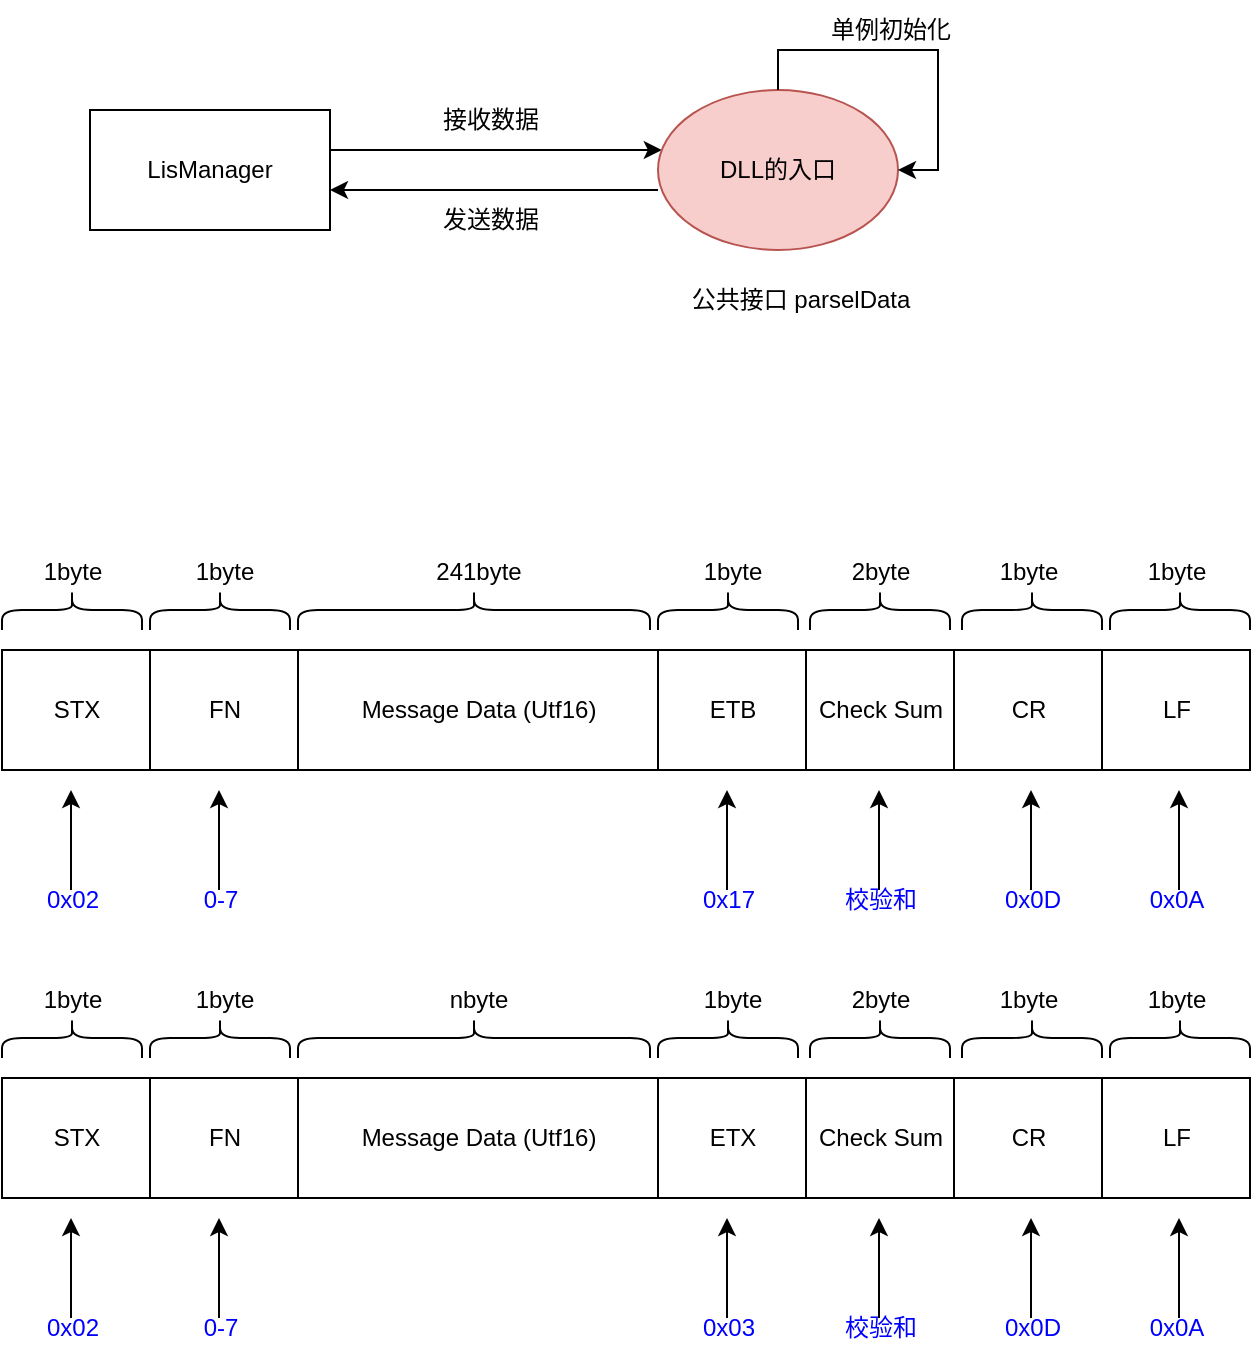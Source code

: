 <mxfile version="20.5.3" type="github">
  <diagram id="OCvcjde6ZyOZ5i01Aby1" name="第 1 页">
    <mxGraphModel dx="753" dy="398" grid="1" gridSize="10" guides="1" tooltips="1" connect="1" arrows="1" fold="1" page="1" pageScale="1" pageWidth="827" pageHeight="1169" math="0" shadow="0">
      <root>
        <mxCell id="0" />
        <mxCell id="1" parent="0" />
        <mxCell id="QnGQLD7CcB_JtEEhjmXV-9" value="" style="edgeStyle=orthogonalEdgeStyle;rounded=0;orthogonalLoop=1;jettySize=auto;html=1;" edge="1" parent="1" source="QnGQLD7CcB_JtEEhjmXV-7" target="QnGQLD7CcB_JtEEhjmXV-8">
          <mxGeometry relative="1" as="geometry">
            <Array as="points">
              <mxPoint x="210" y="170" />
              <mxPoint x="210" y="170" />
            </Array>
          </mxGeometry>
        </mxCell>
        <mxCell id="QnGQLD7CcB_JtEEhjmXV-7" value="LisManager" style="rounded=0;whiteSpace=wrap;html=1;" vertex="1" parent="1">
          <mxGeometry x="70" y="150" width="120" height="60" as="geometry" />
        </mxCell>
        <mxCell id="QnGQLD7CcB_JtEEhjmXV-10" value="" style="edgeStyle=orthogonalEdgeStyle;rounded=0;orthogonalLoop=1;jettySize=auto;html=1;" edge="1" parent="1">
          <mxGeometry relative="1" as="geometry">
            <mxPoint x="354" y="190" as="sourcePoint" />
            <mxPoint x="190" y="190" as="targetPoint" />
          </mxGeometry>
        </mxCell>
        <mxCell id="QnGQLD7CcB_JtEEhjmXV-8" value="DLL的入口" style="ellipse;whiteSpace=wrap;html=1;fillColor=#f8cecc;strokeColor=#b85450;" vertex="1" parent="1">
          <mxGeometry x="354" y="140" width="120" height="80" as="geometry" />
        </mxCell>
        <mxCell id="QnGQLD7CcB_JtEEhjmXV-11" style="edgeStyle=orthogonalEdgeStyle;rounded=0;orthogonalLoop=1;jettySize=auto;html=1;entryX=1;entryY=0.5;entryDx=0;entryDy=0;" edge="1" parent="1" source="QnGQLD7CcB_JtEEhjmXV-8" target="QnGQLD7CcB_JtEEhjmXV-8">
          <mxGeometry relative="1" as="geometry" />
        </mxCell>
        <mxCell id="QnGQLD7CcB_JtEEhjmXV-12" value="发送数据" style="text;html=1;align=center;verticalAlign=middle;resizable=0;points=[];autosize=1;strokeColor=none;fillColor=none;" vertex="1" parent="1">
          <mxGeometry x="235" y="190" width="70" height="30" as="geometry" />
        </mxCell>
        <mxCell id="QnGQLD7CcB_JtEEhjmXV-13" value="接收数据" style="text;html=1;align=center;verticalAlign=middle;resizable=0;points=[];autosize=1;strokeColor=none;fillColor=none;" vertex="1" parent="1">
          <mxGeometry x="235" y="140" width="70" height="30" as="geometry" />
        </mxCell>
        <mxCell id="QnGQLD7CcB_JtEEhjmXV-14" value="单例初始化" style="text;html=1;align=center;verticalAlign=middle;resizable=0;points=[];autosize=1;strokeColor=none;fillColor=none;" vertex="1" parent="1">
          <mxGeometry x="430" y="95" width="80" height="30" as="geometry" />
        </mxCell>
        <mxCell id="QnGQLD7CcB_JtEEhjmXV-15" value="公共接口 parselData" style="text;html=1;align=center;verticalAlign=middle;resizable=0;points=[];autosize=1;strokeColor=none;fillColor=none;" vertex="1" parent="1">
          <mxGeometry x="360" y="230" width="130" height="30" as="geometry" />
        </mxCell>
        <mxCell id="QnGQLD7CcB_JtEEhjmXV-16" value="" style="verticalLabelPosition=bottom;verticalAlign=top;html=1;shape=mxgraph.basic.rect;fillColor2=none;strokeWidth=1;size=20;indent=5;" vertex="1" parent="1">
          <mxGeometry x="174" y="420" width="180" height="60" as="geometry" />
        </mxCell>
        <mxCell id="QnGQLD7CcB_JtEEhjmXV-19" value="" style="verticalLabelPosition=bottom;verticalAlign=top;html=1;shape=mxgraph.basic.rect;fillColor2=none;strokeWidth=1;size=20;indent=5;horizontal=0;" vertex="1" parent="1">
          <mxGeometry x="100" y="420" width="74" height="60" as="geometry" />
        </mxCell>
        <mxCell id="QnGQLD7CcB_JtEEhjmXV-20" value="FN" style="text;html=1;align=center;verticalAlign=middle;resizable=0;points=[];autosize=1;strokeColor=none;fillColor=none;" vertex="1" parent="1">
          <mxGeometry x="117" y="435" width="40" height="30" as="geometry" />
        </mxCell>
        <mxCell id="QnGQLD7CcB_JtEEhjmXV-28" value="" style="verticalLabelPosition=bottom;verticalAlign=top;html=1;shape=mxgraph.basic.rect;fillColor2=none;strokeWidth=1;size=20;indent=5;horizontal=0;" vertex="1" parent="1">
          <mxGeometry x="354" y="420" width="74" height="60" as="geometry" />
        </mxCell>
        <mxCell id="QnGQLD7CcB_JtEEhjmXV-29" value="" style="verticalLabelPosition=bottom;verticalAlign=top;html=1;shape=mxgraph.basic.rect;fillColor2=none;strokeWidth=1;size=20;indent=5;horizontal=0;" vertex="1" parent="1">
          <mxGeometry x="428" y="420" width="74" height="60" as="geometry" />
        </mxCell>
        <mxCell id="QnGQLD7CcB_JtEEhjmXV-30" value="" style="verticalLabelPosition=bottom;verticalAlign=top;html=1;shape=mxgraph.basic.rect;fillColor2=none;strokeWidth=1;size=20;indent=5;horizontal=0;" vertex="1" parent="1">
          <mxGeometry x="502" y="420" width="74" height="60" as="geometry" />
        </mxCell>
        <mxCell id="QnGQLD7CcB_JtEEhjmXV-31" value="Message Data (Utf16)" style="text;html=1;align=center;verticalAlign=middle;resizable=0;points=[];autosize=1;strokeColor=none;fillColor=none;" vertex="1" parent="1">
          <mxGeometry x="194" y="435" width="140" height="30" as="geometry" />
        </mxCell>
        <mxCell id="QnGQLD7CcB_JtEEhjmXV-32" value="" style="verticalLabelPosition=bottom;verticalAlign=top;html=1;shape=mxgraph.basic.rect;fillColor2=none;strokeWidth=1;size=20;indent=5;horizontal=0;" vertex="1" parent="1">
          <mxGeometry x="576" y="420" width="74" height="60" as="geometry" />
        </mxCell>
        <mxCell id="QnGQLD7CcB_JtEEhjmXV-33" value="ETB" style="text;html=1;align=center;verticalAlign=middle;resizable=0;points=[];autosize=1;strokeColor=none;fillColor=none;" vertex="1" parent="1">
          <mxGeometry x="366" y="435" width="50" height="30" as="geometry" />
        </mxCell>
        <mxCell id="QnGQLD7CcB_JtEEhjmXV-36" value="Check Sum" style="text;html=1;align=center;verticalAlign=middle;resizable=0;points=[];autosize=1;strokeColor=none;fillColor=none;" vertex="1" parent="1">
          <mxGeometry x="425" y="435" width="80" height="30" as="geometry" />
        </mxCell>
        <mxCell id="QnGQLD7CcB_JtEEhjmXV-37" value="CR" style="text;html=1;align=center;verticalAlign=middle;resizable=0;points=[];autosize=1;strokeColor=none;fillColor=none;" vertex="1" parent="1">
          <mxGeometry x="519" y="435" width="40" height="30" as="geometry" />
        </mxCell>
        <mxCell id="QnGQLD7CcB_JtEEhjmXV-38" value="LF" style="text;html=1;align=center;verticalAlign=middle;resizable=0;points=[];autosize=1;strokeColor=none;fillColor=none;" vertex="1" parent="1">
          <mxGeometry x="593" y="435" width="40" height="30" as="geometry" />
        </mxCell>
        <mxCell id="QnGQLD7CcB_JtEEhjmXV-40" value="" style="shape=curlyBracket;whiteSpace=wrap;html=1;rounded=1;labelPosition=left;verticalLabelPosition=middle;align=right;verticalAlign=middle;direction=south;" vertex="1" parent="1">
          <mxGeometry x="100" y="390" width="70" height="20" as="geometry" />
        </mxCell>
        <mxCell id="QnGQLD7CcB_JtEEhjmXV-41" value="" style="shape=curlyBracket;whiteSpace=wrap;html=1;rounded=1;labelPosition=left;verticalLabelPosition=middle;align=right;verticalAlign=middle;direction=south;size=0.5;" vertex="1" parent="1">
          <mxGeometry x="354" y="390" width="70" height="20" as="geometry" />
        </mxCell>
        <mxCell id="QnGQLD7CcB_JtEEhjmXV-42" value="" style="shape=curlyBracket;whiteSpace=wrap;html=1;rounded=1;labelPosition=left;verticalLabelPosition=middle;align=right;verticalAlign=middle;direction=south;size=0.5;" vertex="1" parent="1">
          <mxGeometry x="430" y="390" width="70" height="20" as="geometry" />
        </mxCell>
        <mxCell id="QnGQLD7CcB_JtEEhjmXV-43" value="" style="shape=curlyBracket;whiteSpace=wrap;html=1;rounded=1;labelPosition=left;verticalLabelPosition=middle;align=right;verticalAlign=middle;direction=south;size=0.5;" vertex="1" parent="1">
          <mxGeometry x="506" y="390" width="70" height="20" as="geometry" />
        </mxCell>
        <mxCell id="QnGQLD7CcB_JtEEhjmXV-44" value="" style="shape=curlyBracket;whiteSpace=wrap;html=1;rounded=1;labelPosition=left;verticalLabelPosition=middle;align=right;verticalAlign=middle;direction=south;size=0.5;" vertex="1" parent="1">
          <mxGeometry x="580" y="390" width="70" height="20" as="geometry" />
        </mxCell>
        <mxCell id="QnGQLD7CcB_JtEEhjmXV-45" value="1byte" style="text;html=1;align=center;verticalAlign=middle;resizable=0;points=[];autosize=1;strokeColor=none;fillColor=none;" vertex="1" parent="1">
          <mxGeometry x="112" y="366" width="50" height="30" as="geometry" />
        </mxCell>
        <mxCell id="QnGQLD7CcB_JtEEhjmXV-46" value="1byte" style="text;html=1;align=center;verticalAlign=middle;resizable=0;points=[];autosize=1;strokeColor=none;fillColor=none;" vertex="1" parent="1">
          <mxGeometry x="366" y="366" width="50" height="30" as="geometry" />
        </mxCell>
        <mxCell id="QnGQLD7CcB_JtEEhjmXV-47" value="2byte" style="text;html=1;align=center;verticalAlign=middle;resizable=0;points=[];autosize=1;strokeColor=none;fillColor=none;" vertex="1" parent="1">
          <mxGeometry x="440" y="366" width="50" height="30" as="geometry" />
        </mxCell>
        <mxCell id="QnGQLD7CcB_JtEEhjmXV-48" value="1byte" style="text;html=1;align=center;verticalAlign=middle;resizable=0;points=[];autosize=1;strokeColor=none;fillColor=none;" vertex="1" parent="1">
          <mxGeometry x="514" y="366" width="50" height="30" as="geometry" />
        </mxCell>
        <mxCell id="QnGQLD7CcB_JtEEhjmXV-49" value="1byte" style="text;html=1;align=center;verticalAlign=middle;resizable=0;points=[];autosize=1;strokeColor=none;fillColor=none;" vertex="1" parent="1">
          <mxGeometry x="588" y="366" width="50" height="30" as="geometry" />
        </mxCell>
        <mxCell id="QnGQLD7CcB_JtEEhjmXV-50" value="" style="shape=curlyBracket;whiteSpace=wrap;html=1;rounded=1;labelPosition=left;verticalLabelPosition=middle;align=right;verticalAlign=middle;direction=south;" vertex="1" parent="1">
          <mxGeometry x="174" y="390" width="176" height="20" as="geometry" />
        </mxCell>
        <mxCell id="QnGQLD7CcB_JtEEhjmXV-51" value="241byte" style="text;html=1;align=center;verticalAlign=middle;resizable=0;points=[];autosize=1;strokeColor=none;fillColor=none;" vertex="1" parent="1">
          <mxGeometry x="229" y="366" width="70" height="30" as="geometry" />
        </mxCell>
        <mxCell id="QnGQLD7CcB_JtEEhjmXV-56" value="" style="edgeStyle=elbowEdgeStyle;elbow=vertical;endArrow=classic;html=1;rounded=0;" edge="1" parent="1">
          <mxGeometry width="50" height="50" relative="1" as="geometry">
            <mxPoint x="134.5" y="540" as="sourcePoint" />
            <mxPoint x="134.5" y="490" as="targetPoint" />
          </mxGeometry>
        </mxCell>
        <mxCell id="QnGQLD7CcB_JtEEhjmXV-57" value="0-7" style="text;html=1;align=center;verticalAlign=middle;resizable=0;points=[];autosize=1;strokeColor=none;fillColor=none;fontColor=#0000FF;" vertex="1" parent="1">
          <mxGeometry x="115" y="530" width="40" height="30" as="geometry" />
        </mxCell>
        <mxCell id="QnGQLD7CcB_JtEEhjmXV-63" value="" style="edgeStyle=elbowEdgeStyle;elbow=vertical;endArrow=classic;html=1;rounded=0;" edge="1" parent="1">
          <mxGeometry width="50" height="50" relative="1" as="geometry">
            <mxPoint x="388.5" y="540" as="sourcePoint" />
            <mxPoint x="388.5" y="490" as="targetPoint" />
          </mxGeometry>
        </mxCell>
        <mxCell id="QnGQLD7CcB_JtEEhjmXV-64" value="" style="edgeStyle=elbowEdgeStyle;elbow=vertical;endArrow=classic;html=1;rounded=0;" edge="1" parent="1">
          <mxGeometry width="50" height="50" relative="1" as="geometry">
            <mxPoint x="464.5" y="540" as="sourcePoint" />
            <mxPoint x="464.5" y="490" as="targetPoint" />
          </mxGeometry>
        </mxCell>
        <mxCell id="QnGQLD7CcB_JtEEhjmXV-65" value="" style="edgeStyle=elbowEdgeStyle;elbow=vertical;endArrow=classic;html=1;rounded=0;" edge="1" parent="1">
          <mxGeometry width="50" height="50" relative="1" as="geometry">
            <mxPoint x="540.5" y="540" as="sourcePoint" />
            <mxPoint x="540.5" y="490" as="targetPoint" />
          </mxGeometry>
        </mxCell>
        <mxCell id="QnGQLD7CcB_JtEEhjmXV-67" value="" style="edgeStyle=elbowEdgeStyle;elbow=vertical;endArrow=classic;html=1;rounded=0;" edge="1" parent="1">
          <mxGeometry width="50" height="50" relative="1" as="geometry">
            <mxPoint x="614.5" y="540" as="sourcePoint" />
            <mxPoint x="614.5" y="490" as="targetPoint" />
          </mxGeometry>
        </mxCell>
        <mxCell id="QnGQLD7CcB_JtEEhjmXV-72" value="0x17" style="text;html=1;align=center;verticalAlign=middle;resizable=0;points=[];autosize=1;strokeColor=none;fillColor=none;fontColor=#0000FF;" vertex="1" parent="1">
          <mxGeometry x="364" y="530" width="50" height="30" as="geometry" />
        </mxCell>
        <mxCell id="QnGQLD7CcB_JtEEhjmXV-73" value="校验和" style="text;html=1;align=center;verticalAlign=middle;resizable=0;points=[];autosize=1;strokeColor=none;fillColor=none;fontColor=#0000FF;" vertex="1" parent="1">
          <mxGeometry x="435" y="530" width="60" height="30" as="geometry" />
        </mxCell>
        <mxCell id="QnGQLD7CcB_JtEEhjmXV-74" value="0x0D" style="text;html=1;align=center;verticalAlign=middle;resizable=0;points=[];autosize=1;strokeColor=none;fillColor=none;fontColor=#0000FF;" vertex="1" parent="1">
          <mxGeometry x="516" y="530" width="50" height="30" as="geometry" />
        </mxCell>
        <mxCell id="QnGQLD7CcB_JtEEhjmXV-75" value="0x0A" style="text;html=1;align=center;verticalAlign=middle;resizable=0;points=[];autosize=1;strokeColor=none;fillColor=none;fontColor=#0000FF;" vertex="1" parent="1">
          <mxGeometry x="588" y="530" width="50" height="30" as="geometry" />
        </mxCell>
        <mxCell id="QnGQLD7CcB_JtEEhjmXV-76" value="" style="verticalLabelPosition=bottom;verticalAlign=top;html=1;shape=mxgraph.basic.rect;fillColor2=none;strokeWidth=1;size=20;indent=5;" vertex="1" parent="1">
          <mxGeometry x="174" y="634" width="180" height="60" as="geometry" />
        </mxCell>
        <mxCell id="QnGQLD7CcB_JtEEhjmXV-77" value="" style="verticalLabelPosition=bottom;verticalAlign=top;html=1;shape=mxgraph.basic.rect;fillColor2=none;strokeWidth=1;size=20;indent=5;horizontal=0;" vertex="1" parent="1">
          <mxGeometry x="100" y="634" width="74" height="60" as="geometry" />
        </mxCell>
        <mxCell id="QnGQLD7CcB_JtEEhjmXV-78" value="FN" style="text;html=1;align=center;verticalAlign=middle;resizable=0;points=[];autosize=1;strokeColor=none;fillColor=none;" vertex="1" parent="1">
          <mxGeometry x="117" y="649" width="40" height="30" as="geometry" />
        </mxCell>
        <mxCell id="QnGQLD7CcB_JtEEhjmXV-79" value="" style="verticalLabelPosition=bottom;verticalAlign=top;html=1;shape=mxgraph.basic.rect;fillColor2=none;strokeWidth=1;size=20;indent=5;horizontal=0;" vertex="1" parent="1">
          <mxGeometry x="354" y="634" width="74" height="60" as="geometry" />
        </mxCell>
        <mxCell id="QnGQLD7CcB_JtEEhjmXV-80" value="" style="verticalLabelPosition=bottom;verticalAlign=top;html=1;shape=mxgraph.basic.rect;fillColor2=none;strokeWidth=1;size=20;indent=5;horizontal=0;" vertex="1" parent="1">
          <mxGeometry x="428" y="634" width="74" height="60" as="geometry" />
        </mxCell>
        <mxCell id="QnGQLD7CcB_JtEEhjmXV-81" value="" style="verticalLabelPosition=bottom;verticalAlign=top;html=1;shape=mxgraph.basic.rect;fillColor2=none;strokeWidth=1;size=20;indent=5;horizontal=0;" vertex="1" parent="1">
          <mxGeometry x="502" y="634" width="74" height="60" as="geometry" />
        </mxCell>
        <mxCell id="QnGQLD7CcB_JtEEhjmXV-82" value="Message Data (Utf16)" style="text;html=1;align=center;verticalAlign=middle;resizable=0;points=[];autosize=1;strokeColor=none;fillColor=none;" vertex="1" parent="1">
          <mxGeometry x="194" y="649" width="140" height="30" as="geometry" />
        </mxCell>
        <mxCell id="QnGQLD7CcB_JtEEhjmXV-83" value="" style="verticalLabelPosition=bottom;verticalAlign=top;html=1;shape=mxgraph.basic.rect;fillColor2=none;strokeWidth=1;size=20;indent=5;horizontal=0;" vertex="1" parent="1">
          <mxGeometry x="576" y="634" width="74" height="60" as="geometry" />
        </mxCell>
        <mxCell id="QnGQLD7CcB_JtEEhjmXV-84" value="ETX" style="text;html=1;align=center;verticalAlign=middle;resizable=0;points=[];autosize=1;strokeColor=none;fillColor=none;" vertex="1" parent="1">
          <mxGeometry x="366" y="649" width="50" height="30" as="geometry" />
        </mxCell>
        <mxCell id="QnGQLD7CcB_JtEEhjmXV-85" value="Check Sum" style="text;html=1;align=center;verticalAlign=middle;resizable=0;points=[];autosize=1;strokeColor=none;fillColor=none;" vertex="1" parent="1">
          <mxGeometry x="425" y="649" width="80" height="30" as="geometry" />
        </mxCell>
        <mxCell id="QnGQLD7CcB_JtEEhjmXV-86" value="CR" style="text;html=1;align=center;verticalAlign=middle;resizable=0;points=[];autosize=1;strokeColor=none;fillColor=none;" vertex="1" parent="1">
          <mxGeometry x="519" y="649" width="40" height="30" as="geometry" />
        </mxCell>
        <mxCell id="QnGQLD7CcB_JtEEhjmXV-87" value="LF" style="text;html=1;align=center;verticalAlign=middle;resizable=0;points=[];autosize=1;strokeColor=none;fillColor=none;" vertex="1" parent="1">
          <mxGeometry x="593" y="649" width="40" height="30" as="geometry" />
        </mxCell>
        <mxCell id="QnGQLD7CcB_JtEEhjmXV-88" value="" style="shape=curlyBracket;whiteSpace=wrap;html=1;rounded=1;labelPosition=left;verticalLabelPosition=middle;align=right;verticalAlign=middle;direction=south;" vertex="1" parent="1">
          <mxGeometry x="100" y="604" width="70" height="20" as="geometry" />
        </mxCell>
        <mxCell id="QnGQLD7CcB_JtEEhjmXV-89" value="" style="shape=curlyBracket;whiteSpace=wrap;html=1;rounded=1;labelPosition=left;verticalLabelPosition=middle;align=right;verticalAlign=middle;direction=south;size=0.5;" vertex="1" parent="1">
          <mxGeometry x="354" y="604" width="70" height="20" as="geometry" />
        </mxCell>
        <mxCell id="QnGQLD7CcB_JtEEhjmXV-90" value="" style="shape=curlyBracket;whiteSpace=wrap;html=1;rounded=1;labelPosition=left;verticalLabelPosition=middle;align=right;verticalAlign=middle;direction=south;size=0.5;" vertex="1" parent="1">
          <mxGeometry x="430" y="604" width="70" height="20" as="geometry" />
        </mxCell>
        <mxCell id="QnGQLD7CcB_JtEEhjmXV-91" value="" style="shape=curlyBracket;whiteSpace=wrap;html=1;rounded=1;labelPosition=left;verticalLabelPosition=middle;align=right;verticalAlign=middle;direction=south;size=0.5;" vertex="1" parent="1">
          <mxGeometry x="506" y="604" width="70" height="20" as="geometry" />
        </mxCell>
        <mxCell id="QnGQLD7CcB_JtEEhjmXV-92" value="" style="shape=curlyBracket;whiteSpace=wrap;html=1;rounded=1;labelPosition=left;verticalLabelPosition=middle;align=right;verticalAlign=middle;direction=south;size=0.5;" vertex="1" parent="1">
          <mxGeometry x="580" y="604" width="70" height="20" as="geometry" />
        </mxCell>
        <mxCell id="QnGQLD7CcB_JtEEhjmXV-93" value="1byte" style="text;html=1;align=center;verticalAlign=middle;resizable=0;points=[];autosize=1;strokeColor=none;fillColor=none;" vertex="1" parent="1">
          <mxGeometry x="112" y="580" width="50" height="30" as="geometry" />
        </mxCell>
        <mxCell id="QnGQLD7CcB_JtEEhjmXV-94" value="1byte" style="text;html=1;align=center;verticalAlign=middle;resizable=0;points=[];autosize=1;strokeColor=none;fillColor=none;" vertex="1" parent="1">
          <mxGeometry x="366" y="580" width="50" height="30" as="geometry" />
        </mxCell>
        <mxCell id="QnGQLD7CcB_JtEEhjmXV-95" value="2byte" style="text;html=1;align=center;verticalAlign=middle;resizable=0;points=[];autosize=1;strokeColor=none;fillColor=none;" vertex="1" parent="1">
          <mxGeometry x="440" y="580" width="50" height="30" as="geometry" />
        </mxCell>
        <mxCell id="QnGQLD7CcB_JtEEhjmXV-96" value="1byte" style="text;html=1;align=center;verticalAlign=middle;resizable=0;points=[];autosize=1;strokeColor=none;fillColor=none;" vertex="1" parent="1">
          <mxGeometry x="514" y="580" width="50" height="30" as="geometry" />
        </mxCell>
        <mxCell id="QnGQLD7CcB_JtEEhjmXV-97" value="1byte" style="text;html=1;align=center;verticalAlign=middle;resizable=0;points=[];autosize=1;strokeColor=none;fillColor=none;" vertex="1" parent="1">
          <mxGeometry x="588" y="580" width="50" height="30" as="geometry" />
        </mxCell>
        <mxCell id="QnGQLD7CcB_JtEEhjmXV-98" value="" style="shape=curlyBracket;whiteSpace=wrap;html=1;rounded=1;labelPosition=left;verticalLabelPosition=middle;align=right;verticalAlign=middle;direction=south;" vertex="1" parent="1">
          <mxGeometry x="174" y="604" width="176" height="20" as="geometry" />
        </mxCell>
        <mxCell id="QnGQLD7CcB_JtEEhjmXV-99" value="nbyte" style="text;html=1;align=center;verticalAlign=middle;resizable=0;points=[];autosize=1;strokeColor=none;fillColor=none;" vertex="1" parent="1">
          <mxGeometry x="239" y="580" width="50" height="30" as="geometry" />
        </mxCell>
        <mxCell id="QnGQLD7CcB_JtEEhjmXV-100" value="" style="edgeStyle=elbowEdgeStyle;elbow=vertical;endArrow=classic;html=1;rounded=0;" edge="1" parent="1">
          <mxGeometry width="50" height="50" relative="1" as="geometry">
            <mxPoint x="134.5" y="754" as="sourcePoint" />
            <mxPoint x="134.5" y="704" as="targetPoint" />
          </mxGeometry>
        </mxCell>
        <mxCell id="QnGQLD7CcB_JtEEhjmXV-101" value="0-7" style="text;html=1;align=center;verticalAlign=middle;resizable=0;points=[];autosize=1;strokeColor=none;fillColor=none;fontColor=#0000FF;" vertex="1" parent="1">
          <mxGeometry x="115" y="744" width="40" height="30" as="geometry" />
        </mxCell>
        <mxCell id="QnGQLD7CcB_JtEEhjmXV-102" value="" style="edgeStyle=elbowEdgeStyle;elbow=vertical;endArrow=classic;html=1;rounded=0;" edge="1" parent="1">
          <mxGeometry width="50" height="50" relative="1" as="geometry">
            <mxPoint x="388.5" y="754" as="sourcePoint" />
            <mxPoint x="388.5" y="704" as="targetPoint" />
          </mxGeometry>
        </mxCell>
        <mxCell id="QnGQLD7CcB_JtEEhjmXV-103" value="" style="edgeStyle=elbowEdgeStyle;elbow=vertical;endArrow=classic;html=1;rounded=0;" edge="1" parent="1">
          <mxGeometry width="50" height="50" relative="1" as="geometry">
            <mxPoint x="464.5" y="754" as="sourcePoint" />
            <mxPoint x="464.5" y="704" as="targetPoint" />
          </mxGeometry>
        </mxCell>
        <mxCell id="QnGQLD7CcB_JtEEhjmXV-104" value="" style="edgeStyle=elbowEdgeStyle;elbow=vertical;endArrow=classic;html=1;rounded=0;" edge="1" parent="1">
          <mxGeometry width="50" height="50" relative="1" as="geometry">
            <mxPoint x="540.5" y="754" as="sourcePoint" />
            <mxPoint x="540.5" y="704" as="targetPoint" />
          </mxGeometry>
        </mxCell>
        <mxCell id="QnGQLD7CcB_JtEEhjmXV-105" value="" style="edgeStyle=elbowEdgeStyle;elbow=vertical;endArrow=classic;html=1;rounded=0;" edge="1" parent="1">
          <mxGeometry width="50" height="50" relative="1" as="geometry">
            <mxPoint x="614.5" y="754" as="sourcePoint" />
            <mxPoint x="614.5" y="704" as="targetPoint" />
          </mxGeometry>
        </mxCell>
        <mxCell id="QnGQLD7CcB_JtEEhjmXV-106" value="0x03" style="text;html=1;align=center;verticalAlign=middle;resizable=0;points=[];autosize=1;strokeColor=none;fillColor=none;fontColor=#0000FF;" vertex="1" parent="1">
          <mxGeometry x="364" y="744" width="50" height="30" as="geometry" />
        </mxCell>
        <mxCell id="QnGQLD7CcB_JtEEhjmXV-107" value="校验和" style="text;html=1;align=center;verticalAlign=middle;resizable=0;points=[];autosize=1;strokeColor=none;fillColor=none;fontColor=#0000FF;" vertex="1" parent="1">
          <mxGeometry x="435" y="744" width="60" height="30" as="geometry" />
        </mxCell>
        <mxCell id="QnGQLD7CcB_JtEEhjmXV-108" value="0x0D" style="text;html=1;align=center;verticalAlign=middle;resizable=0;points=[];autosize=1;strokeColor=none;fillColor=none;fontColor=#0000FF;" vertex="1" parent="1">
          <mxGeometry x="516" y="744" width="50" height="30" as="geometry" />
        </mxCell>
        <mxCell id="QnGQLD7CcB_JtEEhjmXV-109" value="0x0A" style="text;html=1;align=center;verticalAlign=middle;resizable=0;points=[];autosize=1;strokeColor=none;fillColor=none;fontColor=#0000FF;" vertex="1" parent="1">
          <mxGeometry x="588" y="744" width="50" height="30" as="geometry" />
        </mxCell>
        <mxCell id="QnGQLD7CcB_JtEEhjmXV-110" value="" style="verticalLabelPosition=bottom;verticalAlign=top;html=1;shape=mxgraph.basic.rect;fillColor2=none;strokeWidth=1;size=20;indent=5;horizontal=0;" vertex="1" parent="1">
          <mxGeometry x="26" y="420" width="74" height="60" as="geometry" />
        </mxCell>
        <mxCell id="QnGQLD7CcB_JtEEhjmXV-111" value="STX" style="text;html=1;align=center;verticalAlign=middle;resizable=0;points=[];autosize=1;strokeColor=none;fillColor=none;" vertex="1" parent="1">
          <mxGeometry x="38" y="435" width="50" height="30" as="geometry" />
        </mxCell>
        <mxCell id="QnGQLD7CcB_JtEEhjmXV-112" value="" style="shape=curlyBracket;whiteSpace=wrap;html=1;rounded=1;labelPosition=left;verticalLabelPosition=middle;align=right;verticalAlign=middle;direction=south;" vertex="1" parent="1">
          <mxGeometry x="26" y="390" width="70" height="20" as="geometry" />
        </mxCell>
        <mxCell id="QnGQLD7CcB_JtEEhjmXV-113" value="" style="edgeStyle=elbowEdgeStyle;elbow=vertical;endArrow=classic;html=1;rounded=0;" edge="1" parent="1">
          <mxGeometry width="50" height="50" relative="1" as="geometry">
            <mxPoint x="60.5" y="540" as="sourcePoint" />
            <mxPoint x="60.5" y="490" as="targetPoint" />
          </mxGeometry>
        </mxCell>
        <mxCell id="QnGQLD7CcB_JtEEhjmXV-114" value="" style="verticalLabelPosition=bottom;verticalAlign=top;html=1;shape=mxgraph.basic.rect;fillColor2=none;strokeWidth=1;size=20;indent=5;horizontal=0;" vertex="1" parent="1">
          <mxGeometry x="26" y="634" width="74" height="60" as="geometry" />
        </mxCell>
        <mxCell id="QnGQLD7CcB_JtEEhjmXV-115" value="STX" style="text;html=1;align=center;verticalAlign=middle;resizable=0;points=[];autosize=1;strokeColor=none;fillColor=none;" vertex="1" parent="1">
          <mxGeometry x="38" y="649" width="50" height="30" as="geometry" />
        </mxCell>
        <mxCell id="QnGQLD7CcB_JtEEhjmXV-116" value="" style="shape=curlyBracket;whiteSpace=wrap;html=1;rounded=1;labelPosition=left;verticalLabelPosition=middle;align=right;verticalAlign=middle;direction=south;" vertex="1" parent="1">
          <mxGeometry x="26" y="604" width="70" height="20" as="geometry" />
        </mxCell>
        <mxCell id="QnGQLD7CcB_JtEEhjmXV-117" value="" style="edgeStyle=elbowEdgeStyle;elbow=vertical;endArrow=classic;html=1;rounded=0;" edge="1" parent="1">
          <mxGeometry width="50" height="50" relative="1" as="geometry">
            <mxPoint x="60.5" y="754" as="sourcePoint" />
            <mxPoint x="60.5" y="704" as="targetPoint" />
          </mxGeometry>
        </mxCell>
        <mxCell id="QnGQLD7CcB_JtEEhjmXV-118" value="0x02" style="text;html=1;align=center;verticalAlign=middle;resizable=0;points=[];autosize=1;strokeColor=none;fillColor=none;fontColor=#0000FF;" vertex="1" parent="1">
          <mxGeometry x="36" y="530" width="50" height="30" as="geometry" />
        </mxCell>
        <mxCell id="QnGQLD7CcB_JtEEhjmXV-119" value="1byte" style="text;html=1;align=center;verticalAlign=middle;resizable=0;points=[];autosize=1;strokeColor=none;fillColor=none;" vertex="1" parent="1">
          <mxGeometry x="36" y="366" width="50" height="30" as="geometry" />
        </mxCell>
        <mxCell id="QnGQLD7CcB_JtEEhjmXV-120" value="1byte" style="text;html=1;align=center;verticalAlign=middle;resizable=0;points=[];autosize=1;strokeColor=none;fillColor=none;" vertex="1" parent="1">
          <mxGeometry x="36" y="580" width="50" height="30" as="geometry" />
        </mxCell>
        <mxCell id="QnGQLD7CcB_JtEEhjmXV-122" value="0x02" style="text;html=1;align=center;verticalAlign=middle;resizable=0;points=[];autosize=1;strokeColor=none;fillColor=none;fontColor=#0000FF;" vertex="1" parent="1">
          <mxGeometry x="36" y="744" width="50" height="30" as="geometry" />
        </mxCell>
      </root>
    </mxGraphModel>
  </diagram>
</mxfile>
